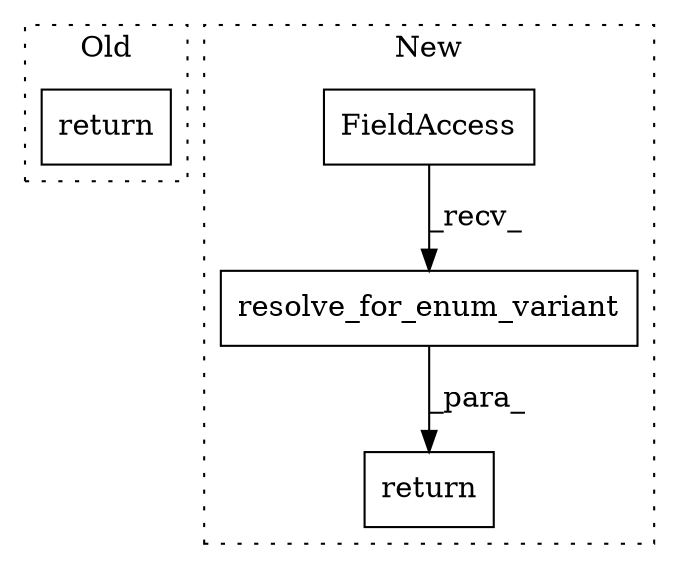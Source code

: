 digraph G {
subgraph cluster0 {
1 [label="return" a="41" s="6485" l="7" shape="box"];
label = "Old";
style="dotted";
}
subgraph cluster1 {
2 [label="resolve_for_enum_variant" a="32" s="6521" l="26" shape="box"];
3 [label="FieldAccess" a="22" s="6492" l="28" shape="box"];
4 [label="return" a="41" s="6485" l="7" shape="box"];
label = "New";
style="dotted";
}
2 -> 4 [label="_para_"];
3 -> 2 [label="_recv_"];
}